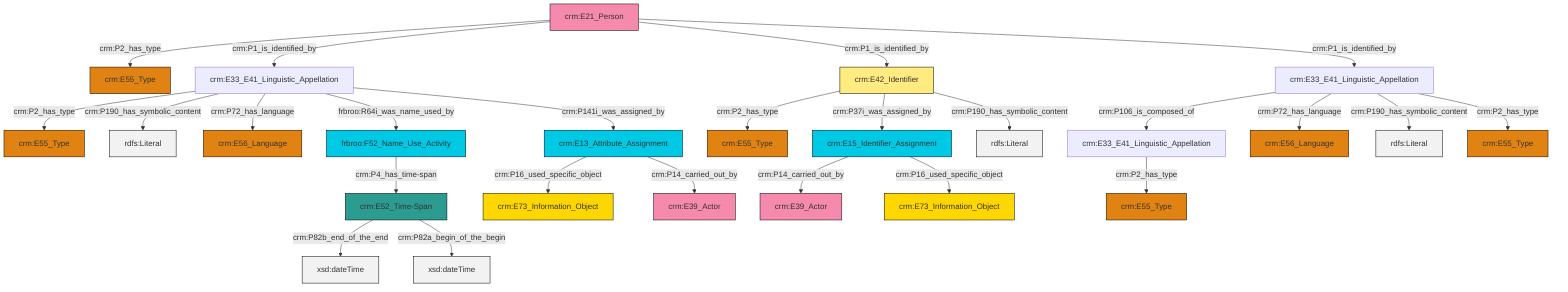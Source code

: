 graph TD
classDef Literal fill:#f2f2f2,stroke:#000000;
classDef CRM_Entity fill:#FFFFFF,stroke:#000000;
classDef Temporal_Entity fill:#00C9E6, stroke:#000000;
classDef Type fill:#E18312, stroke:#000000;
classDef Time-Span fill:#2C9C91, stroke:#000000;
classDef Appellation fill:#FFEB7F, stroke:#000000;
classDef Place fill:#008836, stroke:#000000;
classDef Persistent_Item fill:#B266B2, stroke:#000000;
classDef Conceptual_Object fill:#FFD700, stroke:#000000;
classDef Physical_Thing fill:#D2B48C, stroke:#000000;
classDef Actor fill:#f58aad, stroke:#000000;
classDef PC_Classes fill:#4ce600, stroke:#000000;
classDef Multi fill:#cccccc,stroke:#000000;

6["crm:E42_Identifier"]:::Appellation -->|crm:P2_has_type| 7["crm:E55_Type"]:::Type
8["crm:E33_E41_Linguistic_Appellation"]:::Default -->|crm:P2_has_type| 2["crm:E55_Type"]:::Type
0["crm:E52_Time-Span"]:::Time-Span -->|crm:P82b_end_of_the_end| 11[xsd:dateTime]:::Literal
14["crm:E21_Person"]:::Actor -->|crm:P2_has_type| 15["crm:E55_Type"]:::Type
8["crm:E33_E41_Linguistic_Appellation"]:::Default -->|crm:P190_has_symbolic_content| 24[rdfs:Literal]:::Literal
8["crm:E33_E41_Linguistic_Appellation"]:::Default -->|crm:P72_has_language| 25["crm:E56_Language"]:::Type
6["crm:E42_Identifier"]:::Appellation -->|crm:P37i_was_assigned_by| 9["crm:E15_Identifier_Assignment"]:::Temporal_Entity
0["crm:E52_Time-Span"]:::Time-Span -->|crm:P82a_begin_of_the_begin| 27[xsd:dateTime]:::Literal
14["crm:E21_Person"]:::Actor -->|crm:P1_is_identified_by| 8["crm:E33_E41_Linguistic_Appellation"]:::Default
31["crm:E13_Attribute_Assignment"]:::Temporal_Entity -->|crm:P16_used_specific_object| 17["crm:E73_Information_Object"]:::Conceptual_Object
12["crm:E33_E41_Linguistic_Appellation"]:::Default -->|crm:P2_has_type| 34["crm:E55_Type"]:::Type
20["crm:E33_E41_Linguistic_Appellation"]:::Default -->|crm:P106_is_composed_of| 12["crm:E33_E41_Linguistic_Appellation"]:::Default
8["crm:E33_E41_Linguistic_Appellation"]:::Default -->|frbroo:R64i_was_name_used_by| 35["frbroo:F52_Name_Use_Activity"]:::Temporal_Entity
20["crm:E33_E41_Linguistic_Appellation"]:::Default -->|crm:P72_has_language| 28["crm:E56_Language"]:::Type
9["crm:E15_Identifier_Assignment"]:::Temporal_Entity -->|crm:P14_carried_out_by| 36["crm:E39_Actor"]:::Actor
8["crm:E33_E41_Linguistic_Appellation"]:::Default -->|crm:P141i_was_assigned_by| 31["crm:E13_Attribute_Assignment"]:::Temporal_Entity
20["crm:E33_E41_Linguistic_Appellation"]:::Default -->|crm:P190_has_symbolic_content| 39[rdfs:Literal]:::Literal
14["crm:E21_Person"]:::Actor -->|crm:P1_is_identified_by| 6["crm:E42_Identifier"]:::Appellation
14["crm:E21_Person"]:::Actor -->|crm:P1_is_identified_by| 20["crm:E33_E41_Linguistic_Appellation"]:::Default
31["crm:E13_Attribute_Assignment"]:::Temporal_Entity -->|crm:P14_carried_out_by| 41["crm:E39_Actor"]:::Actor
6["crm:E42_Identifier"]:::Appellation -->|crm:P190_has_symbolic_content| 43[rdfs:Literal]:::Literal
9["crm:E15_Identifier_Assignment"]:::Temporal_Entity -->|crm:P16_used_specific_object| 22["crm:E73_Information_Object"]:::Conceptual_Object
35["frbroo:F52_Name_Use_Activity"]:::Temporal_Entity -->|crm:P4_has_time-span| 0["crm:E52_Time-Span"]:::Time-Span
20["crm:E33_E41_Linguistic_Appellation"]:::Default -->|crm:P2_has_type| 4["crm:E55_Type"]:::Type